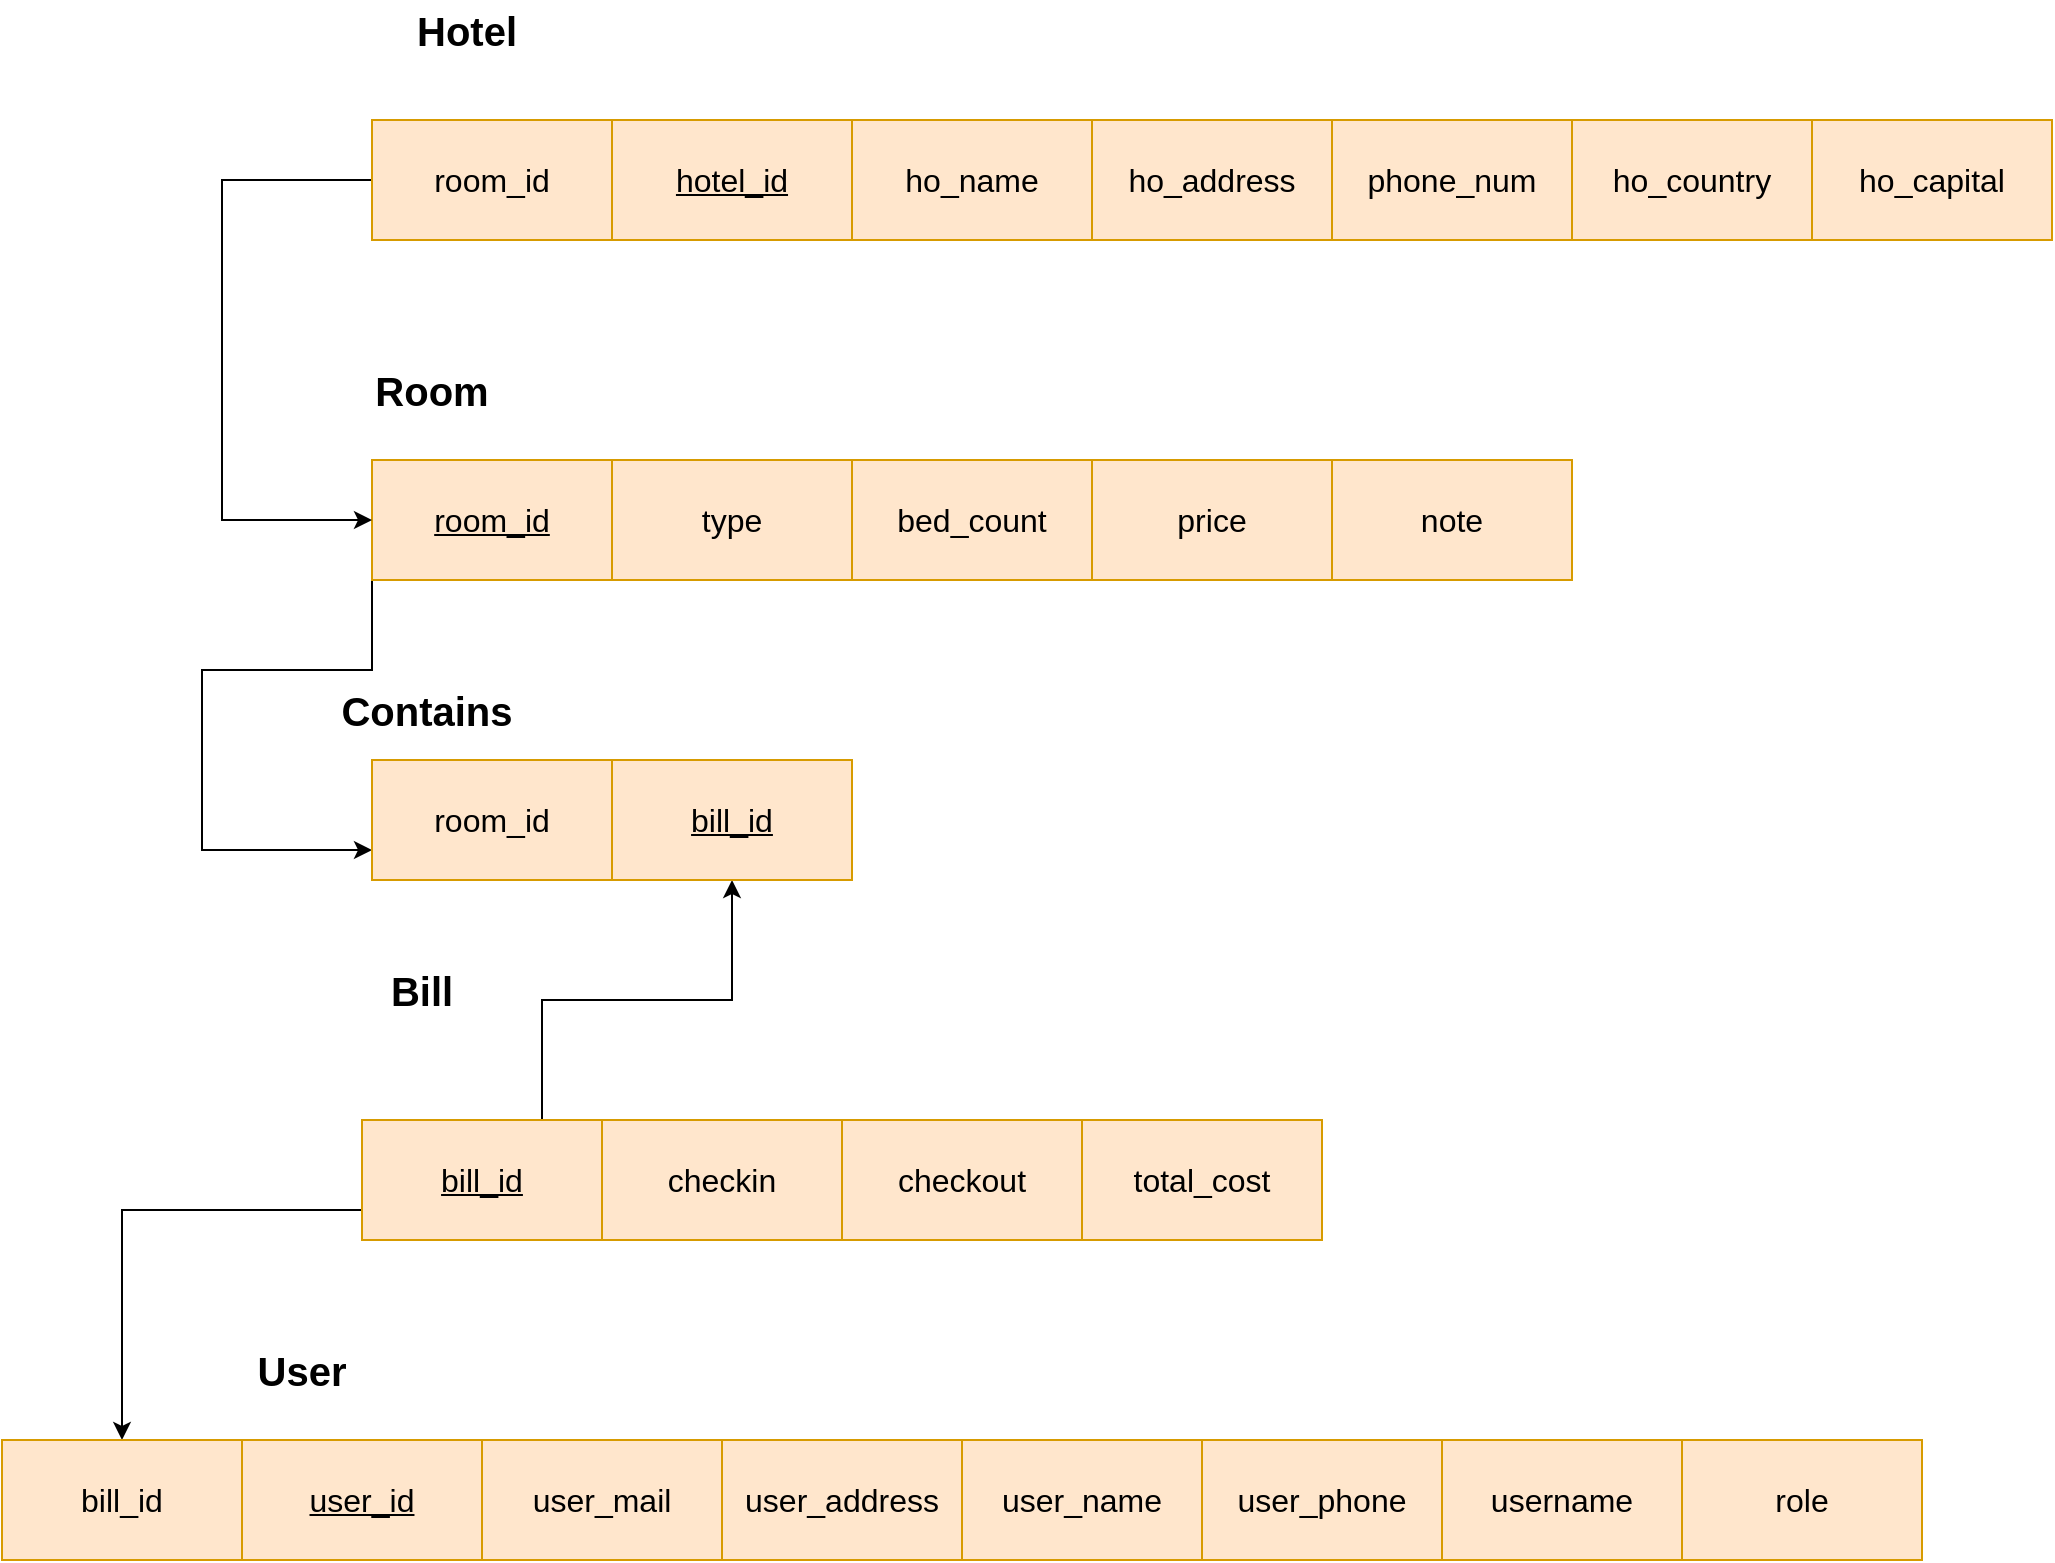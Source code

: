 <mxfile version="18.1.2" type="device"><diagram id="R2lEEEUBdFMjLlhIrx00" name="Page-1"><mxGraphModel dx="2477" dy="978" grid="1" gridSize="10" guides="1" tooltips="1" connect="1" arrows="1" fold="1" page="1" pageScale="1" pageWidth="850" pageHeight="1100" math="0" shadow="0" extFonts="Permanent Marker^https://fonts.googleapis.com/css?family=Permanent+Marker"><root><mxCell id="0"/><mxCell id="1" parent="0"/><mxCell id="gwwOv7JfLiIGo6dC0fUK-58" style="edgeStyle=orthogonalEdgeStyle;rounded=0;orthogonalLoop=1;jettySize=auto;html=1;exitX=0;exitY=1;exitDx=0;exitDy=0;entryX=0;entryY=0.75;entryDx=0;entryDy=0;fontSize=16;" edge="1" parent="1" source="gwwOv7JfLiIGo6dC0fUK-1" target="gwwOv7JfLiIGo6dC0fUK-53"><mxGeometry relative="1" as="geometry"><Array as="points"><mxPoint x="125" y="405"/><mxPoint x="40" y="405"/><mxPoint x="40" y="495"/></Array></mxGeometry></mxCell><mxCell id="gwwOv7JfLiIGo6dC0fUK-1" value="&lt;u&gt;&lt;font style=&quot;font-size: 16px;&quot;&gt;room_id&lt;/font&gt;&lt;/u&gt;" style="rounded=0;whiteSpace=wrap;html=1;fillColor=#ffe6cc;strokeColor=#d79b00;" vertex="1" parent="1"><mxGeometry x="125" y="300" width="120" height="60" as="geometry"/></mxCell><mxCell id="gwwOv7JfLiIGo6dC0fUK-2" value="&lt;font style=&quot;font-size: 16px;&quot;&gt;type&lt;/font&gt;" style="rounded=0;whiteSpace=wrap;html=1;fillColor=#ffe6cc;strokeColor=#d79b00;" vertex="1" parent="1"><mxGeometry x="245" y="300" width="120" height="60" as="geometry"/></mxCell><mxCell id="gwwOv7JfLiIGo6dC0fUK-3" value="&lt;font style=&quot;font-size: 16px;&quot;&gt;bed_count&lt;/font&gt;" style="rounded=0;whiteSpace=wrap;html=1;fillColor=#ffe6cc;strokeColor=#d79b00;" vertex="1" parent="1"><mxGeometry x="365" y="300" width="120" height="60" as="geometry"/></mxCell><mxCell id="gwwOv7JfLiIGo6dC0fUK-4" value="&lt;font style=&quot;font-size: 16px;&quot;&gt;price&lt;/font&gt;" style="rounded=0;whiteSpace=wrap;html=1;fillColor=#ffe6cc;strokeColor=#d79b00;" vertex="1" parent="1"><mxGeometry x="485" y="300" width="120" height="60" as="geometry"/></mxCell><mxCell id="gwwOv7JfLiIGo6dC0fUK-7" value="&lt;b&gt;&lt;font style=&quot;font-size: 20px;&quot;&gt;Room&lt;/font&gt;&lt;/b&gt;" style="text;html=1;strokeColor=none;fillColor=none;align=center;verticalAlign=middle;whiteSpace=wrap;rounded=0;" vertex="1" parent="1"><mxGeometry x="125" y="250" width="60" height="30" as="geometry"/></mxCell><mxCell id="gwwOv7JfLiIGo6dC0fUK-8" value="&lt;font style=&quot;font-size: 16px;&quot;&gt;note&lt;/font&gt;" style="rounded=0;whiteSpace=wrap;html=1;fillColor=#ffe6cc;strokeColor=#d79b00;" vertex="1" parent="1"><mxGeometry x="605" y="300" width="120" height="60" as="geometry"/></mxCell><mxCell id="gwwOv7JfLiIGo6dC0fUK-9" value="&lt;u&gt;&lt;font style=&quot;font-size: 16px;&quot;&gt;hotel_id&lt;/font&gt;&lt;/u&gt;" style="rounded=0;whiteSpace=wrap;html=1;fillColor=#ffe6cc;strokeColor=#d79b00;" vertex="1" parent="1"><mxGeometry x="245" y="130" width="120" height="60" as="geometry"/></mxCell><mxCell id="gwwOv7JfLiIGo6dC0fUK-10" value="&lt;font style=&quot;font-size: 16px;&quot;&gt;ho_name&lt;/font&gt;" style="rounded=0;whiteSpace=wrap;html=1;fillColor=#ffe6cc;strokeColor=#d79b00;" vertex="1" parent="1"><mxGeometry x="365" y="130" width="120" height="60" as="geometry"/></mxCell><mxCell id="gwwOv7JfLiIGo6dC0fUK-11" value="&lt;font style=&quot;font-size: 16px;&quot;&gt;ho_address&lt;/font&gt;" style="rounded=0;whiteSpace=wrap;html=1;fillColor=#ffe6cc;strokeColor=#d79b00;" vertex="1" parent="1"><mxGeometry x="485" y="130" width="120" height="60" as="geometry"/></mxCell><mxCell id="gwwOv7JfLiIGo6dC0fUK-12" value="&lt;font style=&quot;font-size: 16px;&quot;&gt;phone_num&lt;/font&gt;" style="rounded=0;whiteSpace=wrap;html=1;fillColor=#ffe6cc;strokeColor=#d79b00;" vertex="1" parent="1"><mxGeometry x="605" y="130" width="120" height="60" as="geometry"/></mxCell><mxCell id="gwwOv7JfLiIGo6dC0fUK-13" value="&lt;b&gt;&lt;font style=&quot;font-size: 20px;&quot;&gt;Hotel&lt;/font&gt;&lt;/b&gt;" style="text;html=1;strokeColor=none;fillColor=none;align=center;verticalAlign=middle;whiteSpace=wrap;rounded=0;" vertex="1" parent="1"><mxGeometry x="125" y="70" width="95" height="30" as="geometry"/></mxCell><mxCell id="gwwOv7JfLiIGo6dC0fUK-19" style="edgeStyle=orthogonalEdgeStyle;rounded=0;orthogonalLoop=1;jettySize=auto;html=1;exitX=0;exitY=0.5;exitDx=0;exitDy=0;entryX=0;entryY=0.5;entryDx=0;entryDy=0;fontSize=20;" edge="1" parent="1" source="gwwOv7JfLiIGo6dC0fUK-14" target="gwwOv7JfLiIGo6dC0fUK-1"><mxGeometry relative="1" as="geometry"><Array as="points"><mxPoint x="50" y="160"/><mxPoint x="50" y="330"/></Array></mxGeometry></mxCell><mxCell id="gwwOv7JfLiIGo6dC0fUK-14" value="&lt;font style=&quot;font-size: 16px;&quot;&gt;room_id&lt;/font&gt;" style="rounded=0;whiteSpace=wrap;html=1;fillColor=#ffe6cc;strokeColor=#d79b00;" vertex="1" parent="1"><mxGeometry x="125" y="130" width="120" height="60" as="geometry"/></mxCell><mxCell id="gwwOv7JfLiIGo6dC0fUK-52" style="edgeStyle=orthogonalEdgeStyle;rounded=0;orthogonalLoop=1;jettySize=auto;html=1;exitX=0;exitY=0.75;exitDx=0;exitDy=0;fontSize=14;" edge="1" parent="1" source="gwwOv7JfLiIGo6dC0fUK-34" target="gwwOv7JfLiIGo6dC0fUK-51"><mxGeometry relative="1" as="geometry"/></mxCell><mxCell id="gwwOv7JfLiIGo6dC0fUK-56" style="edgeStyle=orthogonalEdgeStyle;rounded=0;orthogonalLoop=1;jettySize=auto;html=1;exitX=0.75;exitY=0;exitDx=0;exitDy=0;fontSize=16;" edge="1" parent="1" source="gwwOv7JfLiIGo6dC0fUK-34" target="gwwOv7JfLiIGo6dC0fUK-55"><mxGeometry relative="1" as="geometry"/></mxCell><mxCell id="gwwOv7JfLiIGo6dC0fUK-34" value="&lt;u&gt;&lt;font style=&quot;font-size: 16px;&quot;&gt;bill_id&lt;/font&gt;&lt;/u&gt;" style="rounded=0;whiteSpace=wrap;html=1;fillColor=#ffe6cc;strokeColor=#d79b00;" vertex="1" parent="1"><mxGeometry x="120" y="630" width="120" height="60" as="geometry"/></mxCell><mxCell id="gwwOv7JfLiIGo6dC0fUK-35" value="&lt;font style=&quot;font-size: 16px;&quot;&gt;checkin&lt;/font&gt;" style="rounded=0;whiteSpace=wrap;html=1;fillColor=#ffe6cc;strokeColor=#d79b00;" vertex="1" parent="1"><mxGeometry x="240" y="630" width="120" height="60" as="geometry"/></mxCell><mxCell id="gwwOv7JfLiIGo6dC0fUK-36" value="&lt;font style=&quot;font-size: 16px;&quot;&gt;checkout&lt;/font&gt;" style="rounded=0;whiteSpace=wrap;html=1;fillColor=#ffe6cc;strokeColor=#d79b00;" vertex="1" parent="1"><mxGeometry x="360" y="630" width="120" height="60" as="geometry"/></mxCell><mxCell id="gwwOv7JfLiIGo6dC0fUK-37" value="&lt;font style=&quot;font-size: 16px;&quot;&gt;total_cost&lt;/font&gt;" style="rounded=0;whiteSpace=wrap;html=1;fillColor=#ffe6cc;strokeColor=#d79b00;" vertex="1" parent="1"><mxGeometry x="480" y="630" width="120" height="60" as="geometry"/></mxCell><mxCell id="gwwOv7JfLiIGo6dC0fUK-38" value="&lt;b&gt;&lt;font style=&quot;font-size: 20px;&quot;&gt;Bill&lt;/font&gt;&lt;/b&gt;" style="text;html=1;strokeColor=none;fillColor=none;align=center;verticalAlign=middle;whiteSpace=wrap;rounded=0;" vertex="1" parent="1"><mxGeometry x="120" y="550" width="60" height="30" as="geometry"/></mxCell><mxCell id="gwwOv7JfLiIGo6dC0fUK-42" value="&lt;u&gt;&lt;font style=&quot;font-size: 16px;&quot;&gt;user_id&lt;/font&gt;&lt;/u&gt;" style="rounded=0;whiteSpace=wrap;html=1;fillColor=#ffe6cc;strokeColor=#d79b00;" vertex="1" parent="1"><mxGeometry x="60" y="790" width="120" height="60" as="geometry"/></mxCell><mxCell id="gwwOv7JfLiIGo6dC0fUK-43" value="&lt;font style=&quot;font-size: 16px;&quot;&gt;user_mail&lt;/font&gt;" style="rounded=0;whiteSpace=wrap;html=1;fillColor=#ffe6cc;strokeColor=#d79b00;" vertex="1" parent="1"><mxGeometry x="180" y="790" width="120" height="60" as="geometry"/></mxCell><mxCell id="gwwOv7JfLiIGo6dC0fUK-44" value="&lt;font style=&quot;font-size: 16px;&quot;&gt;user_address&lt;/font&gt;" style="rounded=0;whiteSpace=wrap;html=1;fillColor=#ffe6cc;strokeColor=#d79b00;" vertex="1" parent="1"><mxGeometry x="300" y="790" width="120" height="60" as="geometry"/></mxCell><mxCell id="gwwOv7JfLiIGo6dC0fUK-45" value="&lt;font style=&quot;font-size: 16px;&quot;&gt;user_name&lt;/font&gt;" style="rounded=0;whiteSpace=wrap;html=1;fillColor=#ffe6cc;strokeColor=#d79b00;" vertex="1" parent="1"><mxGeometry x="420" y="790" width="120" height="60" as="geometry"/></mxCell><mxCell id="gwwOv7JfLiIGo6dC0fUK-46" value="&lt;span style=&quot;font-size: 20px;&quot;&gt;&lt;b&gt;User&lt;/b&gt;&lt;/span&gt;" style="text;html=1;strokeColor=none;fillColor=none;align=center;verticalAlign=middle;whiteSpace=wrap;rounded=0;" vertex="1" parent="1"><mxGeometry x="60" y="740" width="60" height="30" as="geometry"/></mxCell><mxCell id="gwwOv7JfLiIGo6dC0fUK-47" value="&lt;font style=&quot;font-size: 16px;&quot;&gt;user_phone&lt;/font&gt;" style="rounded=0;whiteSpace=wrap;html=1;fillColor=#ffe6cc;strokeColor=#d79b00;" vertex="1" parent="1"><mxGeometry x="540" y="790" width="120" height="60" as="geometry"/></mxCell><mxCell id="gwwOv7JfLiIGo6dC0fUK-48" value="&lt;font style=&quot;font-size: 16px;&quot;&gt;username&lt;/font&gt;" style="rounded=0;whiteSpace=wrap;html=1;fillColor=#ffe6cc;strokeColor=#d79b00;" vertex="1" parent="1"><mxGeometry x="660" y="790" width="120" height="60" as="geometry"/></mxCell><mxCell id="gwwOv7JfLiIGo6dC0fUK-49" value="&lt;font style=&quot;font-size: 16px;&quot;&gt;role&lt;/font&gt;" style="rounded=0;whiteSpace=wrap;html=1;fillColor=#ffe6cc;strokeColor=#d79b00;" vertex="1" parent="1"><mxGeometry x="780" y="790" width="120" height="60" as="geometry"/></mxCell><mxCell id="gwwOv7JfLiIGo6dC0fUK-51" value="&lt;font style=&quot;font-size: 16px;&quot;&gt;bill_id&lt;/font&gt;" style="rounded=0;whiteSpace=wrap;html=1;fillColor=#ffe6cc;strokeColor=#d79b00;" vertex="1" parent="1"><mxGeometry x="-60" y="790" width="120" height="60" as="geometry"/></mxCell><mxCell id="gwwOv7JfLiIGo6dC0fUK-53" value="&lt;font style=&quot;font-size: 16px;&quot;&gt;room_id&lt;/font&gt;" style="rounded=0;whiteSpace=wrap;html=1;fillColor=#ffe6cc;strokeColor=#d79b00;" vertex="1" parent="1"><mxGeometry x="125" y="450" width="120" height="60" as="geometry"/></mxCell><mxCell id="gwwOv7JfLiIGo6dC0fUK-55" value="&lt;u&gt;&lt;font style=&quot;font-size: 16px;&quot;&gt;bill_id&lt;/font&gt;&lt;/u&gt;" style="rounded=0;whiteSpace=wrap;html=1;fillColor=#ffe6cc;strokeColor=#d79b00;" vertex="1" parent="1"><mxGeometry x="245" y="450" width="120" height="60" as="geometry"/></mxCell><mxCell id="gwwOv7JfLiIGo6dC0fUK-57" value="&lt;b&gt;&lt;font style=&quot;font-size: 20px;&quot;&gt;Contains&lt;/font&gt;&lt;/b&gt;" style="text;html=1;strokeColor=none;fillColor=none;align=center;verticalAlign=middle;whiteSpace=wrap;rounded=0;" vertex="1" parent="1"><mxGeometry x="125" y="410" width="55" height="30" as="geometry"/></mxCell><mxCell id="gwwOv7JfLiIGo6dC0fUK-59" value="&lt;font style=&quot;font-size: 16px;&quot;&gt;ho_country&lt;/font&gt;" style="rounded=0;whiteSpace=wrap;html=1;fillColor=#ffe6cc;strokeColor=#d79b00;" vertex="1" parent="1"><mxGeometry x="725" y="130" width="120" height="60" as="geometry"/></mxCell><mxCell id="gwwOv7JfLiIGo6dC0fUK-60" value="&lt;font style=&quot;font-size: 16px;&quot;&gt;ho_capital&lt;/font&gt;" style="rounded=0;whiteSpace=wrap;html=1;fillColor=#ffe6cc;strokeColor=#d79b00;" vertex="1" parent="1"><mxGeometry x="845" y="130" width="120" height="60" as="geometry"/></mxCell></root></mxGraphModel></diagram></mxfile>
